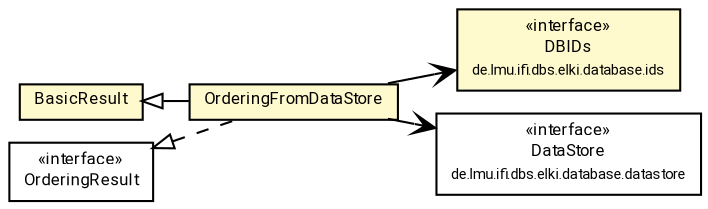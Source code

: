 #!/usr/local/bin/dot
#
# Class diagram 
# Generated by UMLGraph version R5_7_2-60-g0e99a6 (http://www.spinellis.gr/umlgraph/)
#

digraph G {
	graph [fontnames="svg"]
	edge [fontname="Roboto",fontsize=7,labelfontname="Roboto",labelfontsize=7,color="black"];
	node [fontname="Roboto",fontcolor="black",fontsize=8,shape=plaintext,margin=0,width=0,height=0];
	nodesep=0.15;
	ranksep=0.25;
	rankdir=LR;
	// de.lmu.ifi.dbs.elki.result.BasicResult
	c7731409 [label=<<table title="de.lmu.ifi.dbs.elki.result.BasicResult" border="0" cellborder="1" cellspacing="0" cellpadding="2" bgcolor="LemonChiffon" href="BasicResult.html" target="_parent">
		<tr><td><table border="0" cellspacing="0" cellpadding="1">
		<tr><td align="center" balign="center"> <font face="Roboto">BasicResult</font> </td></tr>
		</table></td></tr>
		</table>>, URL="BasicResult.html"];
	// de.lmu.ifi.dbs.elki.result.OrderingResult
	c7731411 [label=<<table title="de.lmu.ifi.dbs.elki.result.OrderingResult" border="0" cellborder="1" cellspacing="0" cellpadding="2" href="OrderingResult.html" target="_parent">
		<tr><td><table border="0" cellspacing="0" cellpadding="1">
		<tr><td align="center" balign="center"> &#171;interface&#187; </td></tr>
		<tr><td align="center" balign="center"> <font face="Roboto">OrderingResult</font> </td></tr>
		</table></td></tr>
		</table>>, URL="OrderingResult.html"];
	// de.lmu.ifi.dbs.elki.result.OrderingFromDataStore<T extends java.lang.Comparable<T>>
	c7731416 [label=<<table title="de.lmu.ifi.dbs.elki.result.OrderingFromDataStore" border="0" cellborder="1" cellspacing="0" cellpadding="2" bgcolor="lemonChiffon" href="OrderingFromDataStore.html" target="_parent">
		<tr><td><table border="0" cellspacing="0" cellpadding="1">
		<tr><td align="center" balign="center"> <font face="Roboto">OrderingFromDataStore</font> </td></tr>
		</table></td></tr>
		</table>>, URL="OrderingFromDataStore.html"];
	// de.lmu.ifi.dbs.elki.database.ids.DBIDs
	c7731650 [label=<<table title="de.lmu.ifi.dbs.elki.database.ids.DBIDs" border="0" cellborder="1" cellspacing="0" cellpadding="2" bgcolor="LemonChiffon" href="../database/ids/DBIDs.html" target="_parent">
		<tr><td><table border="0" cellspacing="0" cellpadding="1">
		<tr><td align="center" balign="center"> &#171;interface&#187; </td></tr>
		<tr><td align="center" balign="center"> <font face="Roboto">DBIDs</font> </td></tr>
		<tr><td align="center" balign="center"> <font face="Roboto" point-size="7.0">de.lmu.ifi.dbs.elki.database.ids</font> </td></tr>
		</table></td></tr>
		</table>>, URL="../database/ids/DBIDs.html"];
	// de.lmu.ifi.dbs.elki.database.datastore.DataStore<T>
	c7731712 [label=<<table title="de.lmu.ifi.dbs.elki.database.datastore.DataStore" border="0" cellborder="1" cellspacing="0" cellpadding="2" href="../database/datastore/DataStore.html" target="_parent">
		<tr><td><table border="0" cellspacing="0" cellpadding="1">
		<tr><td align="center" balign="center"> &#171;interface&#187; </td></tr>
		<tr><td align="center" balign="center"> <font face="Roboto">DataStore</font> </td></tr>
		<tr><td align="center" balign="center"> <font face="Roboto" point-size="7.0">de.lmu.ifi.dbs.elki.database.datastore</font> </td></tr>
		</table></td></tr>
		</table>>, URL="../database/datastore/DataStore.html"];
	// de.lmu.ifi.dbs.elki.result.OrderingFromDataStore<T extends java.lang.Comparable<T>> extends de.lmu.ifi.dbs.elki.result.BasicResult
	c7731409 -> c7731416 [arrowtail=empty,dir=back,weight=10];
	// de.lmu.ifi.dbs.elki.result.OrderingFromDataStore<T extends java.lang.Comparable<T>> implements de.lmu.ifi.dbs.elki.result.OrderingResult
	c7731411 -> c7731416 [arrowtail=empty,style=dashed,dir=back,weight=9];
	// de.lmu.ifi.dbs.elki.result.OrderingFromDataStore<T extends java.lang.Comparable<T>> navassoc de.lmu.ifi.dbs.elki.database.datastore.DataStore<T>
	c7731416 -> c7731712 [arrowhead=open,weight=1];
	// de.lmu.ifi.dbs.elki.result.OrderingFromDataStore<T extends java.lang.Comparable<T>> navassoc de.lmu.ifi.dbs.elki.database.ids.DBIDs
	c7731416 -> c7731650 [arrowhead=open,weight=1];
}

